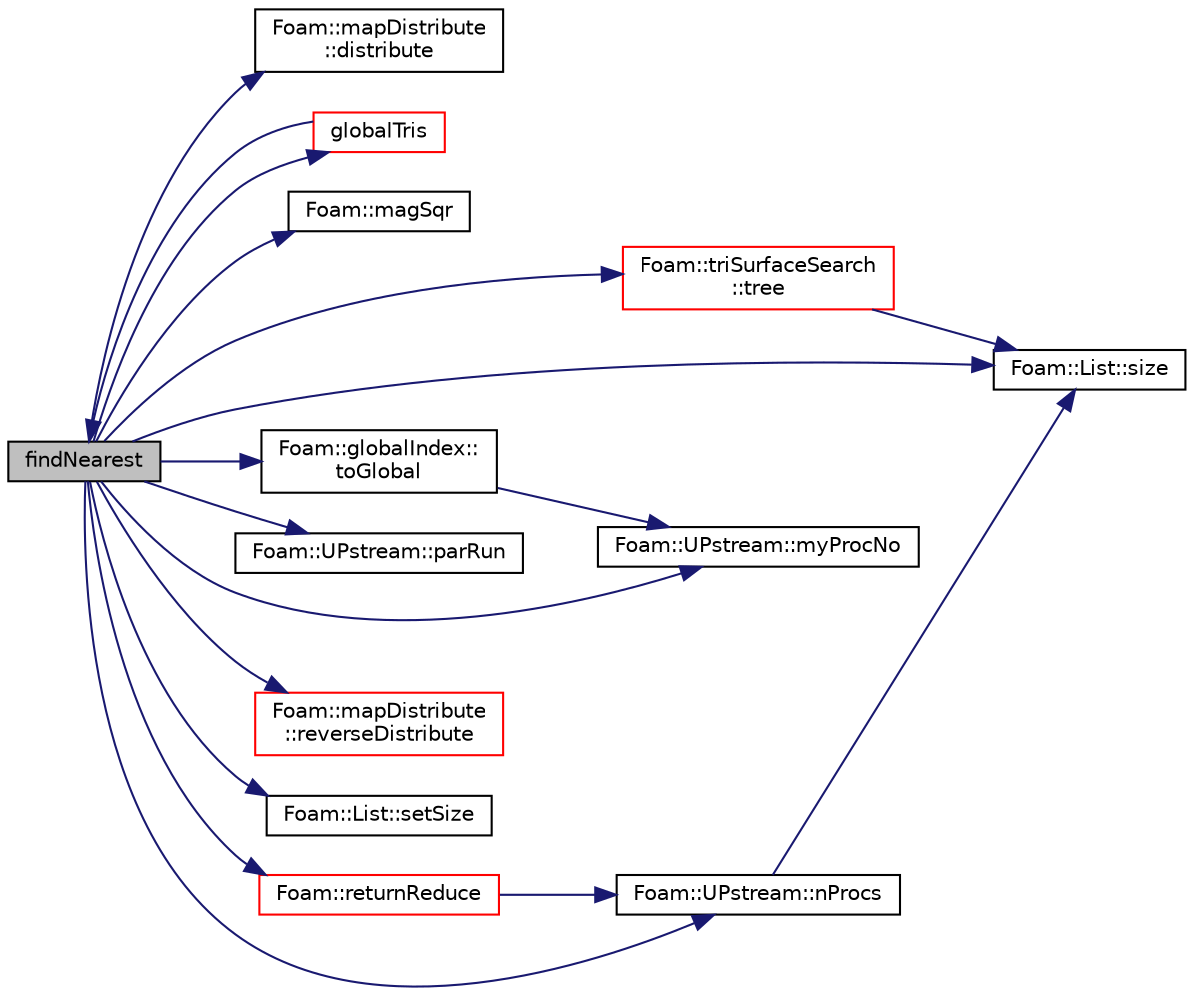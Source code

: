 digraph "findNearest"
{
  bgcolor="transparent";
  edge [fontname="Helvetica",fontsize="10",labelfontname="Helvetica",labelfontsize="10"];
  node [fontname="Helvetica",fontsize="10",shape=record];
  rankdir="LR";
  Node1318 [label="findNearest",height=0.2,width=0.4,color="black", fillcolor="grey75", style="filled", fontcolor="black"];
  Node1318 -> Node1319 [color="midnightblue",fontsize="10",style="solid",fontname="Helvetica"];
  Node1319 [label="Foam::mapDistribute\l::distribute",height=0.2,width=0.4,color="black",URL="$a28513.html#a93e1a643307eb8869f583019ca92cec2",tooltip="Distribute data using default commsType. "];
  Node1318 -> Node1320 [color="midnightblue",fontsize="10",style="solid",fontname="Helvetica"];
  Node1320 [label="globalTris",height=0.2,width=0.4,color="red",URL="$a29993.html#ab85cf70def43a8a83ce9a5e314615197",tooltip="Triangle indexing (demand driven) "];
  Node1320 -> Node1318 [color="midnightblue",fontsize="10",style="solid",fontname="Helvetica"];
  Node1318 -> Node1322 [color="midnightblue",fontsize="10",style="solid",fontname="Helvetica"];
  Node1322 [label="Foam::magSqr",height=0.2,width=0.4,color="black",URL="$a21851.html#ae6fff2c6981e6d9618aa5038e69def6e"];
  Node1318 -> Node1323 [color="midnightblue",fontsize="10",style="solid",fontname="Helvetica"];
  Node1323 [label="Foam::UPstream::myProcNo",height=0.2,width=0.4,color="black",URL="$a27377.html#afc74d89573de32a3032c916f8cdd1733",tooltip="Number of this process (starting from masterNo() = 0) "];
  Node1318 -> Node1324 [color="midnightblue",fontsize="10",style="solid",fontname="Helvetica"];
  Node1324 [label="Foam::UPstream::nProcs",height=0.2,width=0.4,color="black",URL="$a27377.html#aada0e04d8127eda8ee95be0772754a4f",tooltip="Number of processes in parallel run. "];
  Node1324 -> Node1325 [color="midnightblue",fontsize="10",style="solid",fontname="Helvetica"];
  Node1325 [label="Foam::List::size",height=0.2,width=0.4,color="black",URL="$a26833.html#a8a5f6fa29bd4b500caf186f60245b384",tooltip="Override size to be inconsistent with allocated storage. "];
  Node1318 -> Node1326 [color="midnightblue",fontsize="10",style="solid",fontname="Helvetica"];
  Node1326 [label="Foam::UPstream::parRun",height=0.2,width=0.4,color="black",URL="$a27377.html#adbb27f04b5705440fb8b09f278059011",tooltip="Is this a parallel run? "];
  Node1318 -> Node1327 [color="midnightblue",fontsize="10",style="solid",fontname="Helvetica"];
  Node1327 [label="Foam::returnReduce",height=0.2,width=0.4,color="red",URL="$a21851.html#a8d528a67d2a9c6fe4fb94bc86872624b"];
  Node1327 -> Node1324 [color="midnightblue",fontsize="10",style="solid",fontname="Helvetica"];
  Node1318 -> Node1346 [color="midnightblue",fontsize="10",style="solid",fontname="Helvetica"];
  Node1346 [label="Foam::mapDistribute\l::reverseDistribute",height=0.2,width=0.4,color="red",URL="$a28513.html#af4843479bbb5ce26fab0dbefd525c410",tooltip="Reverse distribute data using default commsType. "];
  Node1318 -> Node1349 [color="midnightblue",fontsize="10",style="solid",fontname="Helvetica"];
  Node1349 [label="Foam::List::setSize",height=0.2,width=0.4,color="black",URL="$a26833.html#aedb985ffeaf1bdbfeccc2a8730405703",tooltip="Reset size of List. "];
  Node1318 -> Node1325 [color="midnightblue",fontsize="10",style="solid",fontname="Helvetica"];
  Node1318 -> Node1395 [color="midnightblue",fontsize="10",style="solid",fontname="Helvetica"];
  Node1395 [label="Foam::globalIndex::\ltoGlobal",height=0.2,width=0.4,color="black",URL="$a28481.html#a6e3eb58016c27d6ea3dddea039e43ed5",tooltip="From local to global. "];
  Node1395 -> Node1323 [color="midnightblue",fontsize="10",style="solid",fontname="Helvetica"];
  Node1318 -> Node1396 [color="midnightblue",fontsize="10",style="solid",fontname="Helvetica"];
  Node1396 [label="Foam::triSurfaceSearch\l::tree",height=0.2,width=0.4,color="red",URL="$a26665.html#a6d01bb33aa711bf96f61eba9aa236e80",tooltip="Demand driven construction of the octree. "];
  Node1396 -> Node1325 [color="midnightblue",fontsize="10",style="solid",fontname="Helvetica"];
}
